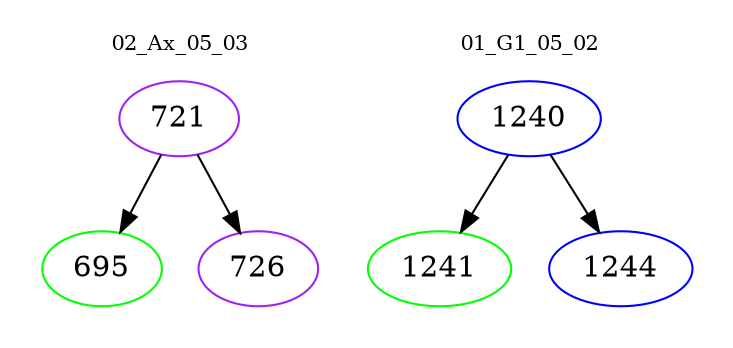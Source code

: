 digraph{
subgraph cluster_0 {
color = white
label = "02_Ax_05_03";
fontsize=10;
T0_721 [label="721", color="purple"]
T0_721 -> T0_695 [color="black"]
T0_695 [label="695", color="green"]
T0_721 -> T0_726 [color="black"]
T0_726 [label="726", color="purple"]
}
subgraph cluster_1 {
color = white
label = "01_G1_05_02";
fontsize=10;
T1_1240 [label="1240", color="blue"]
T1_1240 -> T1_1241 [color="black"]
T1_1241 [label="1241", color="green"]
T1_1240 -> T1_1244 [color="black"]
T1_1244 [label="1244", color="blue"]
}
}
